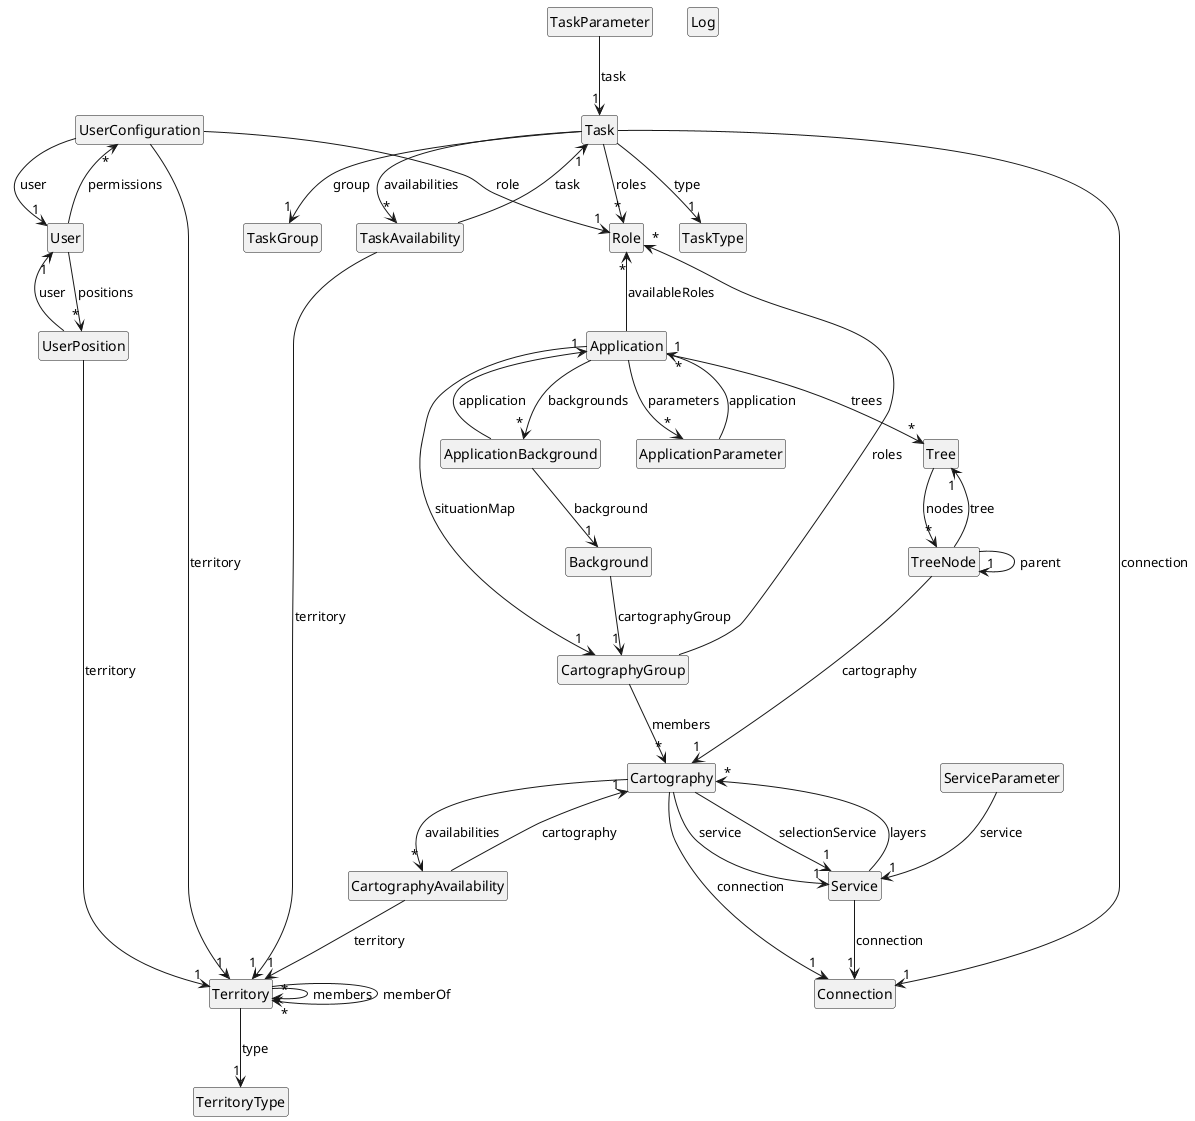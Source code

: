 @startuml
skinparam style strictuml
hide methods
hide members
class UserConfiguration [[java:org.sitmun.plugin.core.domain.UserConfiguration]] {
	-long id
	+long getId()
	+void setId(long id)
	+User getUser()
	+void setUser(User user)
	+Territory getTerritory()
	+void setTerritory(Territory territory)
	+Role getRole()
	+void setRole(Role role)
}
class User [[java:es.aragon.agoab.domain.User]] {
}
UserConfiguration --> "1" User : user
class Territory [[java:org.sitmun.plugin.core.domain.Territory]] {
}
UserConfiguration --> "1" Territory : territory
class Role [[java:org.sitmun.plugin.core.domain.Role]] {
}
UserConfiguration --> "1" Role : role
class TerritoryType [[java:org.sitmun.plugin.core.domain.TerritoryType]] {
	-long id
	-String name
	+long getId()
	+void setId(long id)
	+String getName()
	+void setName(String name)
}
class CartographyGroup [[java:org.sitmun.plugin.core.domain.CartographyGroup]] {
	-long id
	-String name
	-String type
	+long getId()
	+void setId(long id)
	+String getName()
	+void setName(String name)
	+String getType()
	+void setType(String type)
	+Set<Cartography> getMembers()
	+void setMembers(Set<Cartography> members)
	+Set<Role> getRoles()
	+void setRoles(Set<Role> roles)
}
class Cartography [[java:org.sitmun.plugin.core.domain.Cartography]] {
}
CartographyGroup --> "*" Cartography : members
class Role [[java:org.sitmun.plugin.core.domain.Role]] {
}
CartographyGroup --> "*" Role : roles
class Service [[java:org.sitmun.plugin.core.domain.Service]] {
	-long id
	-String name
	-String url
	-String projections
	-String legend
	-String infoUrl
	-Date createdDate
	+long getId()
	+void setId(long id)
	+String getName()
	+void setName(String name)
	+String getUrl()
	+void setUrl(String url)
	+String getProjections()
	+void setProjections(String projections)
	+String getLegend()
	+void setLegend(String legend)
	+String getInfoUrl()
	+void setInfoUrl(String infoUrl)
	+Date getCreatedDate()
	+void setCreatedDate(Date createdDate)
	+Set<Cartography> getLayers()
	+void setLayers(Set<Cartography> layers)
	+Connection getConnection()
	+void setConnection(Connection connection)
}
class Cartography [[java:org.sitmun.plugin.core.domain.Cartography]] {
}
Service --> "*" Cartography : layers
class Connection [[java:org.sitmun.plugin.core.domain.Connection]] {
}
Service --> "1" Connection : connection
class Background [[java:org.sitmun.plugin.core.domain.Background]] {
	-long id
	-String name
	-String description
	-Boolean active
	-Date createdDate
	+long getId()
	+void setId(long id)
	+String getName()
	+void setName(String name)
	+String getDescription()
	+void setDescription(String description)
	+Boolean getActive()
	+void setActive(Boolean active)
	+Date getCreatedDate()
	+void setCreatedDate(Date createdDate)
	+CartographyGroup getCartographyGroup()
	+void setCartographyGroup(CartographyGroup cartographyGroup)
}
class CartographyGroup [[java:org.sitmun.plugin.core.domain.CartographyGroup]] {
}
Background --> "1" CartographyGroup : cartographyGroup
class Application [[java:org.sitmun.plugin.core.domain.Application]] {
	-long id
	-String name
	-String type
	-String title
	-String theme
	-Date createdDate
	-String scales
	-String projections
	-Boolean treeAutoRefresh
	+Set<Tree> getArboles()
	+long getId()
	+void setId(long id)
	+String getName()
	+void setName(String name)
	+String getType()
	+void setType(String type)
	+String getTitle()
	+void setTitle(String title)
	+String getTheme()
	+void setTheme(String theme)
	+Date getCreatedDate()
	+void setCreatedDate(Date createdDate)
	+Set<Role> getAvailableRoles()
	+void setAvailableRoles(Set<Role> availableRoles)
	+Set<ApplicationParameter> getParameters()
	+void setParameters(Set<ApplicationParameter> parameters)
	+Set<Tree> getTrees()
	+void setTrees(Set<Tree> trees)
	+String getScales()
	+void setScales(String scales)
	+String getProjections()
	+void setProjections(String projections)
	+Boolean getTreeAutoRefresh()
	+void setTreeAutoRefresh(Boolean treeAutoRefresh)
	+Set<ApplicationBackground> getBackgrounds()
	+void setBackgrounds(Set<ApplicationBackground> backgrounds)
	+CartographyGroup getSituationMap()
	+void setSituationMap(CartographyGroup situationMap)
}
class Role [[java:org.sitmun.plugin.core.domain.Role]] {
}
Application -up-> "*" Role : availableRoles
class ApplicationParameter [[java:org.sitmun.plugin.core.domain.ApplicationParameter]] {
}
Application --> "*" ApplicationParameter : parameters
class Tree [[java:org.sitmun.plugin.core.domain.Tree]] {
}
Application "*" --> "*" Tree : trees
class ApplicationBackground [[java:org.sitmun.plugin.core.domain.ApplicationBackground]] {
}
Application --> "*" ApplicationBackground : backgrounds
class CartographyGroup [[java:org.sitmun.plugin.core.domain.CartographyGroup]] {
}
Application --> "1" CartographyGroup : situationMap
class TaskGroup [[java:org.sitmun.plugin.core.domain.TaskGroup]] {
	-long id
	-String name
	+long getId()
	+void setId(long id)
	+String getName()
	+void setName(String name)
}
class CartographyAvailability [[java:org.sitmun.plugin.core.domain.CartographyAvailability]] {
	-long id
	-Date createdDate
	+long getId()
	+void setId(long id)
	+Date getCreatedDate()
	+void setCreatedDate(Date createdDate)
	+Territory getTerritory()
	+void setTerritory(Territory territory)
	+Cartography getCartography()
	+void setCartography(Cartography cartography)
	+String toString()
}
class Territory [[java:org.sitmun.plugin.core.domain.Territory]] {
}
CartographyAvailability --> "1" Territory : territory
class Cartography [[java:org.sitmun.plugin.core.domain.Cartography]] {
}
CartographyAvailability --> "1" Cartography : cartography
class TaskAvailability [[java:org.sitmun.plugin.core.domain.TaskAvailability]] {
	-long id
	-Date createdDate
	+long getId()
	+void setId(long id)
	+Date getCreatedDate()
	+void setCreatedDate(Date createdDate)
	+Territory getTerritory()
	+void setTerritory(Territory territory)
	+Task getTask()
	+void setTask(Task task)
}
class Territory [[java:org.sitmun.plugin.core.domain.Territory]] {
}
TaskAvailability --> "1" Territory : territory
class Task [[java:org.sitmun.plugin.core.domain.Task]] {
}
TaskAvailability --> "1" Task : task
class Cartography [[java:org.sitmun.plugin.core.domain.Cartography]] {
	-long id
	-String name
	-String type
	-Boolean visible
	-Integer transparency
	-Boolean queryable
	-Boolean queryAct
	-Boolean queryLay
	-Date createdDate
	-Integer order
	-Integer minimumScale
	-Integer maximumScale
	-String layers
	-Boolean selectable
	-String selectionLayer
	-String legendTip
	-String legendUrl
	-Boolean editable
	-String metadataUrl
	-Boolean themeable
	-String geometryType
	+long getId()
	+void setId(long id)
	+String getName()
	+void setName(String name)
	+String getType()
	+void setType(String type)
	+Boolean getVisible()
	+void setVisible(Boolean visible)
	+Integer getTransparency()
	+void setTransparency(Integer transparency)
	+Boolean getQueryable()
	+void setQueryable(Boolean queryable)
	+Boolean getQueryAct()
	+void setQueryAct(Boolean queryAct)
	+Boolean getQueryLay()
	+void setQueryLay(Boolean queryLay)
	+Date getCreatedDate()
	+void setCreatedDate(Date createdDate)
	+Integer getOrder()
	+void setOrder(Integer order)
	+Integer getMinimumScale()
	+void setMinimumScale(Integer minimumScale)
	+Integer getMaximumScale()
	+void setMaximumScale(Integer maximumScale)
	+String getLayers()
	+void setLayers(String layers)
	+Service getService()
	+void setService(Service service)
	+Connection getConnection()
	+void setConnection(Connection connection)
	+Set<CartographyAvailability> getAvailabilities()
	+void setAvailabilities(Set<CartographyAvailability> availabilities)
	+Boolean getSelectable()
	+void setSelectable(Boolean selectable)
	+String getSelectionLayer()
	+void setSelectionLayer(String selectionLayer)
	+Service getSelectionService()
	+void setSelectionService(Service selectionService)
	+String getLegendTip()
	+void setLegendTip(String legendTip)
	+String getLegendUrl()
	+void setLegendUrl(String legendUrl)
	+Boolean getEditable()
	+void setEditable(Boolean editable)
	+String getMetadataUrl()
	+void setMetadataUrl(String metadataUrl)
	+Boolean getThemeable()
	+void setThemeable(Boolean themeable)
	+String getGeometryType()
	+void setGeometryType(String geometryType)
}
class Service [[java:org.sitmun.plugin.core.domain.Service]] {
}
Cartography --> "1" Service : service
class Connection [[java:org.sitmun.plugin.core.domain.Connection]] {
}
Cartography --> "1" Connection : connection
class CartographyAvailability [[java:org.sitmun.plugin.core.domain.CartographyAvailability]] {
}
Cartography --> "*" CartographyAvailability : availabilities
class Service [[java:org.sitmun.plugin.core.domain.Service]] {
}
Cartography --> "1" Service : selectionService
class Tree [[java:org.sitmun.plugin.core.domain.Tree]] {
	-long id
	-String name
	+long getId()
	+void setId(long id)
	+String getName()
	+void setName(String name)
	+Set<TreeNode> getNodes()
	+void setNodes(Set<TreeNode> nodes)
}
class TreeNode [[java:org.sitmun.plugin.core.domain.TreeNode]] {
}
Tree --> "*" TreeNode : nodes
class ServiceParameter [[java:org.sitmun.plugin.core.domain.ServiceParameter]] {
	-long id
	-String name
	-String value
	-String type
	+long getId()
	+void setId(long id)
	+String getName()
	+void setName(String name)
	+String getValue()
	+void setValue(String value)
	+String getType()
	+void setType(String type)
	+Service getService()
	+void setService(Service service)
}
class Service [[java:org.sitmun.plugin.core.domain.Service]] {
}
ServiceParameter --> "1" Service : service
class TaskParameter [[java:org.sitmun.plugin.core.domain.TaskParameter]] {
	-long id
	-String name
	-String value
	-String type
	-Integer order
	+long getId()
	+void setId(long id)
	+String getName()
	+void setName(String name)
	+String getValue()
	+void setValue(String value)
	+String getType()
	+void setType(String type)
	+Task getTask()
	+void setTask(Task task)
	+Integer getOrder()
	+void setOrder(Integer order)
}
class Task [[java:org.sitmun.plugin.core.domain.Task]] {
}
TaskParameter --> "1" Task : task
class ApplicationBackground [[java:org.sitmun.plugin.core.domain.ApplicationBackground]] {
	-long id
	-Integer order
	+long getId()
	+void setId(long id)
	+Integer getOrder()
	+void setOrder(Integer order)
	+Application getApplication()
	+void setApplication(Application application)
	+Background getBackground()
	+void setBackground(Background background)
}
class Application [[java:org.sitmun.app.admin.Application]] {
}
ApplicationBackground --> "1" Application : application
class Background [[java:org.sitmun.plugin.core.domain.Background]] {
}
ApplicationBackground --> "1" Background : background
class Role [[java:org.sitmun.plugin.core.domain.Role]] {
	-long id
	-String name
	-String comments
	+long getId()
	+void setId(long id)
	+String getName()
	+void setName(String name)
	+String getComments()
	+void setComments(String comments)
}
class Territory [[java:org.sitmun.plugin.core.domain.Territory]] {
	-long id
	-String name
	-String email
	-String address
	-String organizationName
	-String scope
	-String logo
	-String ext
	-Boolean blocked
	-String comments
	-Date createdDate
	+long getId()
	+void setId(long id)
	+String getName()
	+void setName(String name)
	+String getEmail()
	+void setEmail(String email)
	+String getAddress()
	+void setAddress(String address)
	+String getOrganizationName()
	+void setOrganizationName(String organizationName)
	+String getScope()
	+void setScope(String scope)
	+String getLogo()
	+void setLogo(String logo)
	+String getExt()
	+void setExt(String ext)
	+Boolean getBlocked()
	+void setBlocked(Boolean blocked)
	+String getComments()
	+void setComments(String comments)
	+Date getCreatedDate()
	+void setCreatedDate(Date createdDate)
	+Set<Territory> getMembers()
	+void setMembers(Set<Territory> members)
	+Set<Territory> getMemberOf()
	+void setMemberOf(Set<Territory> memberOf)
	+TerritoryType getType()
	+void setType(TerritoryType type)
}
class Territory [[java:org.sitmun.plugin.core.domain.Territory]] {
}
Territory --> "*" Territory : members
class Territory [[java:org.sitmun.plugin.core.domain.Territory]] {
}
Territory --> "*" Territory : memberOf
class TerritoryType [[java:org.sitmun.plugin.core.domain.TerritoryType]] {
}
Territory --> "1" TerritoryType : type
class TreeNode [[java:org.sitmun.plugin.core.domain.TreeNode]] {
	-long id
	-String name
	-String tooltip
	-Integer ordee
	-Boolean active
	+long getId()
	+void setId(long id)
	+String getName()
	+void setName(String name)
	+String getTooltip()
	+void setTooltip(String tooltip)
	+Integer getOrdee()
	+void setOrdee(Integer ordee)
	+Boolean getActive()
	+void setActive(Boolean active)
	+TreeNode getParent()
	+void setParent(TreeNode parent)
	+Tree getTree()
	+void setTree(Tree tree)
	+Cartography getCartography()
	+void setCartography(Cartography cartography)
}
class TreeNode [[java:org.sitmun.plugin.core.domain.TreeNode]] {
}
TreeNode --> "1" TreeNode : parent
class Tree [[java:org.sitmun.plugin.core.domain.Tree]] {
}
TreeNode --> "1" Tree : tree
class Cartography [[java:org.sitmun.plugin.core.domain.Cartography]] {
}
TreeNode --> "1" Cartography : cartography
class Log [[java:org.sitmun.plugin.core.domain.Log]] {
	-long id
	-String nombre
	-String codigoUsuario
	-String codigoAplicacion
	-String codigoTerritorio
	-String codigoTarea
	-String contenido
	-Date fecha
	+long getId()
	+void setId(long id)
	+String getNombre()
	+void setNombre(String nombre)
	+String getCodigoUsuario()
	+void setCodigoUsuario(String codigoUsuario)
	+String getCodigoAplicacion()
	+void setCodigoAplicacion(String codigoAplicacion)
	+String getCodigoTerritorio()
	+void setCodigoTerritorio(String codigoTerritorio)
	+String getCodigoTarea()
	+void setCodigoTarea(String codigoTarea)
	+String getContenido()
	+void setContenido(String contenido)
	+Date getFecha()
	+void setFecha(Date fecha)
}
class TaskType [[java:org.sitmun.plugin.core.domain.TaskType]] {
	-long id
	-String name
	+long getId()
	+void setId(long id)
	+String getName()
	+void setName(String name)
}
class Task [[java:org.sitmun.plugin.core.domain.Task]] {
	-long id
	-String name
	-Integer order
	-Date createdDate
	+long getId()
	+void setId(long id)
	+String getName()
	+void setName(String name)
	+Integer getOrder()
	+void setOrder(Integer order)
	+Date getCreatedDate()
	+void setCreatedDate(Date createdDate)
	+Connection getConnection()
	+void setConnection(Connection connection)
	+Set<Role> getRoles()
	+void setRoles(Set<Role> roles)
	+Set<TaskAvailability> getAvailabilities()
	+void setAvailabilities(Set<TaskAvailability> availabilities)
	+TaskGroup getGroup()
	+void setGroup(TaskGroup group)
	+TaskType getType()
	+void setType(TaskType type)
}
class Connection [[java:org.sitmun.plugin.core.domain.Connection]] {
}
Task --> "1" Connection : connection
class Role [[java:org.sitmun.plugin.core.domain.Role]] {
}
Task --> "*" Role : roles
class TaskAvailability [[java:org.sitmun.plugin.core.domain.TaskAvailability]] {
}
Task --> "*" TaskAvailability : availabilities
class TaskGroup [[java:org.sitmun.plugin.core.domain.TaskGroup]] {
}
Task --> "1" TaskGroup : group
class TaskType [[java:org.sitmun.plugin.core.domain.TaskType]] {
}
Task --> "1" TaskType : type
class Connection [[java:org.sitmun.plugin.core.domain.Connection]] {
	-long id
	-String name
	-String type
	-String user
	-String password
	-String connectionString
	+long getId()
	+void setId(long id)
	+String getName()
	+void setName(String name)
	+String getType()
	+void setType(String type)
	+String getUser()
	+void setUser(String user)
	+String getPassword()
	+void setPassword(String password)
	+String getConnectionString()
	+void setConnectionString(String connectionString)
}
class User [[java:org.sitmun.plugin.core.domain.User]] {
	-long id
	-String username
	-String password
	-String firstName
	-String lastName
	-Boolean administrator
	-Boolean blocked
	+long getId()
	+void setId(long id)
	+String getUsername()
	+void setUsername(String username)
	+String getPassword()
	+void setPassword(String password)
	+String getFirstName()
	+void setFirstName(String firstName)
	+String getLastName()
	+void setLastName(String lastName)
	+Boolean getAdministrator()
	+void setAdministrator(Boolean administrator)
	+Boolean getBlocked()
	+void setBlocked(Boolean blocked)
	+Set<UserPosition> getPositions()
	+void setPositions(Set<UserPosition> positions)
	+Set<UserConfiguration> getPermissions()
	+void setPermissions(Set<UserConfiguration> permissions)
}
class UserPosition [[java:org.sitmun.plugin.core.domain.UserPosition]] {
}
User --> "*" UserPosition : positions
class UserConfiguration [[java:org.sitmun.plugin.core.domain.UserConfiguration]] {
}
User --> "*" UserConfiguration : permissions
class ApplicationParameter [[java:org.sitmun.plugin.core.domain.ApplicationParameter]] {
	-long id
	-String name
	-String value
	-String type
	+long getId()
	+void setId(long id)
	+String getName()
	+void setName(String name)
	+String getValue()
	+void setValue(String value)
	+String getType()
	+void setType(String type)
	+Application getApplication()
	+void setApplication(Application application)
}
class Application [[java:org.sitmun.app.admin.Application]] {
}
ApplicationParameter --> "1" Application : application
class UserPosition [[java:org.sitmun.plugin.core.domain.UserPosition]] {
	-long id
	-String name
	-String organization
	-String email
	-Date createdDate
	-Date datedDate
	+long getId()
	+void setId(long id)
	+String getName()
	+void setName(String name)
	+String getOrganization()
	+void setOrganization(String organization)
	+String getEmail()
	+void setEmail(String email)
	+Date getCreatedDate()
	+void setCreatedDate(Date createdDate)
	+Date getDatedDate()
	+void setDatedDate(Date datedDate)
	+User getUser()
	+void setUser(User user)
	+Territory getTerritory()
	+void setTerritory(Territory territory)
}
class User [[java:es.aragon.agoab.domain.User]] {
}
UserPosition --> "1" User : user
class Territory [[java:org.sitmun.plugin.core.domain.Territory]] {
}
UserPosition --> "1" Territory : territory

@enduml